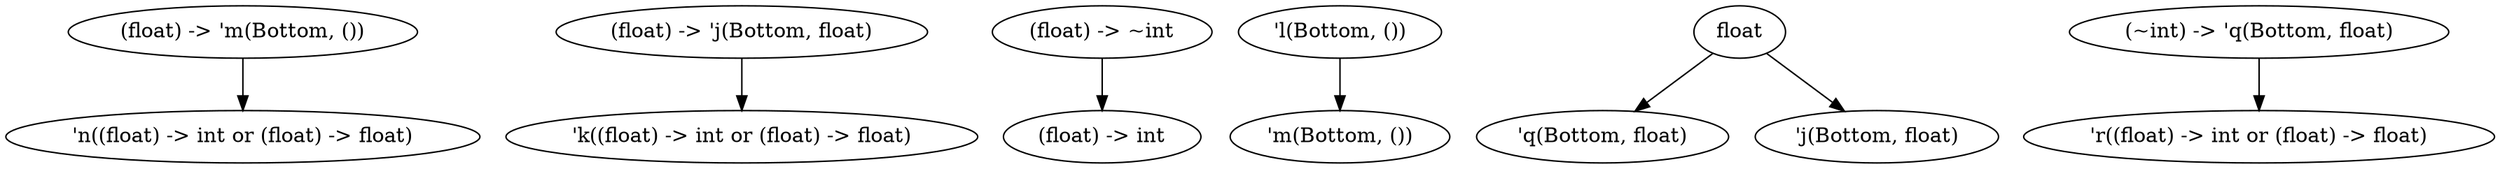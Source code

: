 digraph order {
  node [
    ];
  node [
    ];
  "(float) -> 'm(Bottom, ())"
  "(float) -> 'j(Bottom, float)"
  "(float) -> ~int"
  "'k((float) -> int or (float) -> float)"
  "'n((float) -> int or (float) -> float)"
  "'m(Bottom, ())"
  "'q(Bottom, float)"
  "'j(Bottom, float)"
  "'l(Bottom, ())"
  "'r((float) -> int or (float) -> float)"
  "float"
  "(float) -> int"
  "(~int) -> 'q(Bottom, float)"
  "(float) -> 'j(Bottom, float)" -> "'k((float) -> int or (float) -> float)"
  "(float) -> ~int" -> "(float) -> int"
  "float" -> "'q(Bottom, float)"
  "float" -> "'j(Bottom, float)"
  "'l(Bottom, ())" -> "'m(Bottom, ())"
  "(~int) -> 'q(Bottom, float)" -> "'r((float) -> int or (float) -> float)"
  "(float) -> 'm(Bottom, ())" -> "'n((float) -> int or (float) -> float)"
}